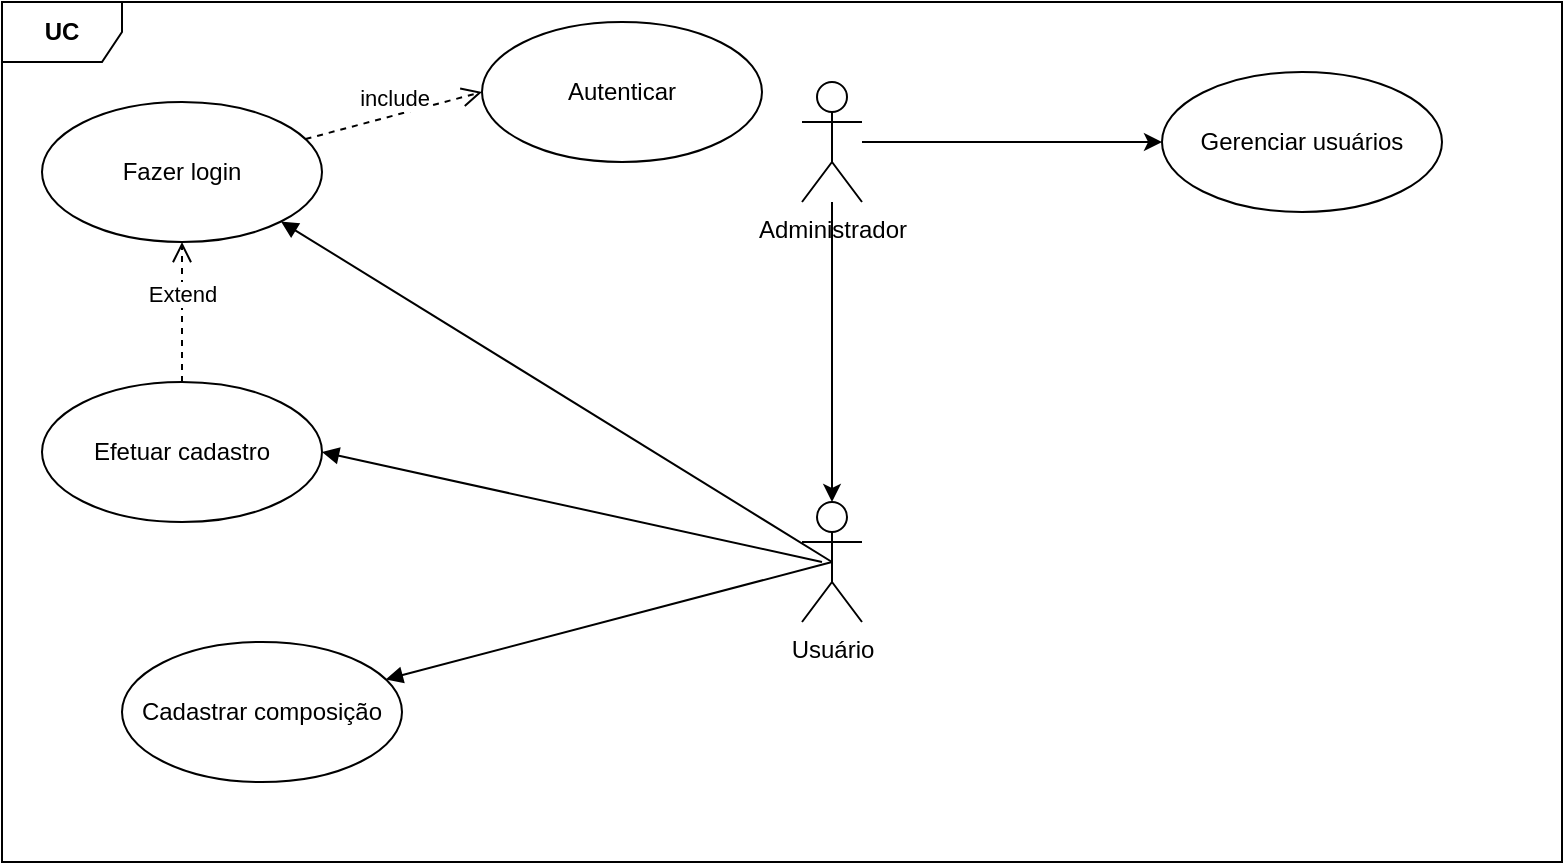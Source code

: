 <mxfile version="14.7.6" type="github">
  <diagram id="w8D657mxlGQfHznDpba7" name="Page-1">
    <mxGraphModel dx="786" dy="445" grid="1" gridSize="10" guides="1" tooltips="1" connect="1" arrows="1" fold="1" page="1" pageScale="1" pageWidth="850" pageHeight="1100" math="0" shadow="0">
      <root>
        <mxCell id="0" />
        <mxCell id="1" parent="0" />
        <mxCell id="w2xqddaMOJViEXT3OZfL-1" value="&lt;b&gt;UC&lt;/b&gt;" style="shape=umlFrame;whiteSpace=wrap;html=1;" parent="1" vertex="1">
          <mxGeometry x="10" y="10" width="780" height="430" as="geometry" />
        </mxCell>
        <mxCell id="w2xqddaMOJViEXT3OZfL-6" style="edgeStyle=orthogonalEdgeStyle;rounded=0;orthogonalLoop=1;jettySize=auto;html=1;" parent="1" source="w2xqddaMOJViEXT3OZfL-2" target="w2xqddaMOJViEXT3OZfL-4" edge="1">
          <mxGeometry relative="1" as="geometry" />
        </mxCell>
        <mxCell id="w2xqddaMOJViEXT3OZfL-18" style="edgeStyle=orthogonalEdgeStyle;rounded=0;orthogonalLoop=1;jettySize=auto;html=1;entryX=0;entryY=0.5;entryDx=0;entryDy=0;" parent="1" source="w2xqddaMOJViEXT3OZfL-2" target="w2xqddaMOJViEXT3OZfL-12" edge="1">
          <mxGeometry relative="1" as="geometry" />
        </mxCell>
        <mxCell id="w2xqddaMOJViEXT3OZfL-2" value="Administrador&lt;br&gt;" style="shape=umlActor;verticalLabelPosition=bottom;verticalAlign=top;html=1;" parent="1" vertex="1">
          <mxGeometry x="410" y="50" width="30" height="60" as="geometry" />
        </mxCell>
        <mxCell id="w2xqddaMOJViEXT3OZfL-4" value="Usuário" style="shape=umlActor;verticalLabelPosition=bottom;verticalAlign=top;html=1;" parent="1" vertex="1">
          <mxGeometry x="410" y="260" width="30" height="60" as="geometry" />
        </mxCell>
        <mxCell id="w2xqddaMOJViEXT3OZfL-7" value="Fazer login" style="ellipse;whiteSpace=wrap;html=1;" parent="1" vertex="1">
          <mxGeometry x="30" y="60" width="140" height="70" as="geometry" />
        </mxCell>
        <mxCell id="w2xqddaMOJViEXT3OZfL-8" value="Autenticar" style="ellipse;whiteSpace=wrap;html=1;" parent="1" vertex="1">
          <mxGeometry x="250" y="20" width="140" height="70" as="geometry" />
        </mxCell>
        <mxCell id="w2xqddaMOJViEXT3OZfL-9" value="include" style="html=1;verticalAlign=bottom;endArrow=open;dashed=1;endSize=8;entryX=0;entryY=0.5;entryDx=0;entryDy=0;" parent="1" source="w2xqddaMOJViEXT3OZfL-7" target="w2xqddaMOJViEXT3OZfL-8" edge="1">
          <mxGeometry relative="1" as="geometry">
            <mxPoint x="440" y="230" as="sourcePoint" />
            <mxPoint x="360" y="230" as="targetPoint" />
          </mxGeometry>
        </mxCell>
        <mxCell id="w2xqddaMOJViEXT3OZfL-10" value="Efetuar cadastro" style="ellipse;whiteSpace=wrap;html=1;" parent="1" vertex="1">
          <mxGeometry x="30" y="200" width="140" height="70" as="geometry" />
        </mxCell>
        <mxCell id="w2xqddaMOJViEXT3OZfL-11" value="Cadastrar composição" style="ellipse;whiteSpace=wrap;html=1;" parent="1" vertex="1">
          <mxGeometry x="70" y="330" width="140" height="70" as="geometry" />
        </mxCell>
        <mxCell id="w2xqddaMOJViEXT3OZfL-12" value="Gerenciar usuários" style="ellipse;whiteSpace=wrap;html=1;" parent="1" vertex="1">
          <mxGeometry x="590" y="45" width="140" height="70" as="geometry" />
        </mxCell>
        <mxCell id="w2xqddaMOJViEXT3OZfL-14" value="" style="html=1;verticalAlign=bottom;endArrow=block;entryX=1;entryY=1;entryDx=0;entryDy=0;exitX=0.5;exitY=0.5;exitDx=0;exitDy=0;exitPerimeter=0;" parent="1" source="w2xqddaMOJViEXT3OZfL-4" target="w2xqddaMOJViEXT3OZfL-7" edge="1">
          <mxGeometry width="80" relative="1" as="geometry">
            <mxPoint x="360" y="230" as="sourcePoint" />
            <mxPoint x="440" y="230" as="targetPoint" />
          </mxGeometry>
        </mxCell>
        <mxCell id="w2xqddaMOJViEXT3OZfL-15" value="" style="html=1;verticalAlign=bottom;endArrow=block;entryX=1;entryY=0.5;entryDx=0;entryDy=0;exitX=0;exitY=0.333;exitDx=0;exitDy=0;exitPerimeter=0;" parent="1" target="w2xqddaMOJViEXT3OZfL-10" edge="1">
          <mxGeometry width="80" relative="1" as="geometry">
            <mxPoint x="420" y="290" as="sourcePoint" />
            <mxPoint x="159.497" y="129.749" as="targetPoint" />
          </mxGeometry>
        </mxCell>
        <mxCell id="w2xqddaMOJViEXT3OZfL-16" value="" style="html=1;verticalAlign=bottom;endArrow=block;exitX=0.5;exitY=0.5;exitDx=0;exitDy=0;exitPerimeter=0;" parent="1" source="w2xqddaMOJViEXT3OZfL-4" target="w2xqddaMOJViEXT3OZfL-11" edge="1">
          <mxGeometry width="80" relative="1" as="geometry">
            <mxPoint x="400" y="300" as="sourcePoint" />
            <mxPoint x="169.497" y="139.749" as="targetPoint" />
          </mxGeometry>
        </mxCell>
        <mxCell id="w2xqddaMOJViEXT3OZfL-17" value="Extend" style="html=1;verticalAlign=bottom;endArrow=open;dashed=1;endSize=8;entryX=0.5;entryY=1;entryDx=0;entryDy=0;exitX=0.5;exitY=0;exitDx=0;exitDy=0;" parent="1" source="w2xqddaMOJViEXT3OZfL-10" target="w2xqddaMOJViEXT3OZfL-7" edge="1">
          <mxGeometry relative="1" as="geometry">
            <mxPoint x="440" y="230" as="sourcePoint" />
            <mxPoint x="360" y="230" as="targetPoint" />
          </mxGeometry>
        </mxCell>
      </root>
    </mxGraphModel>
  </diagram>
</mxfile>

